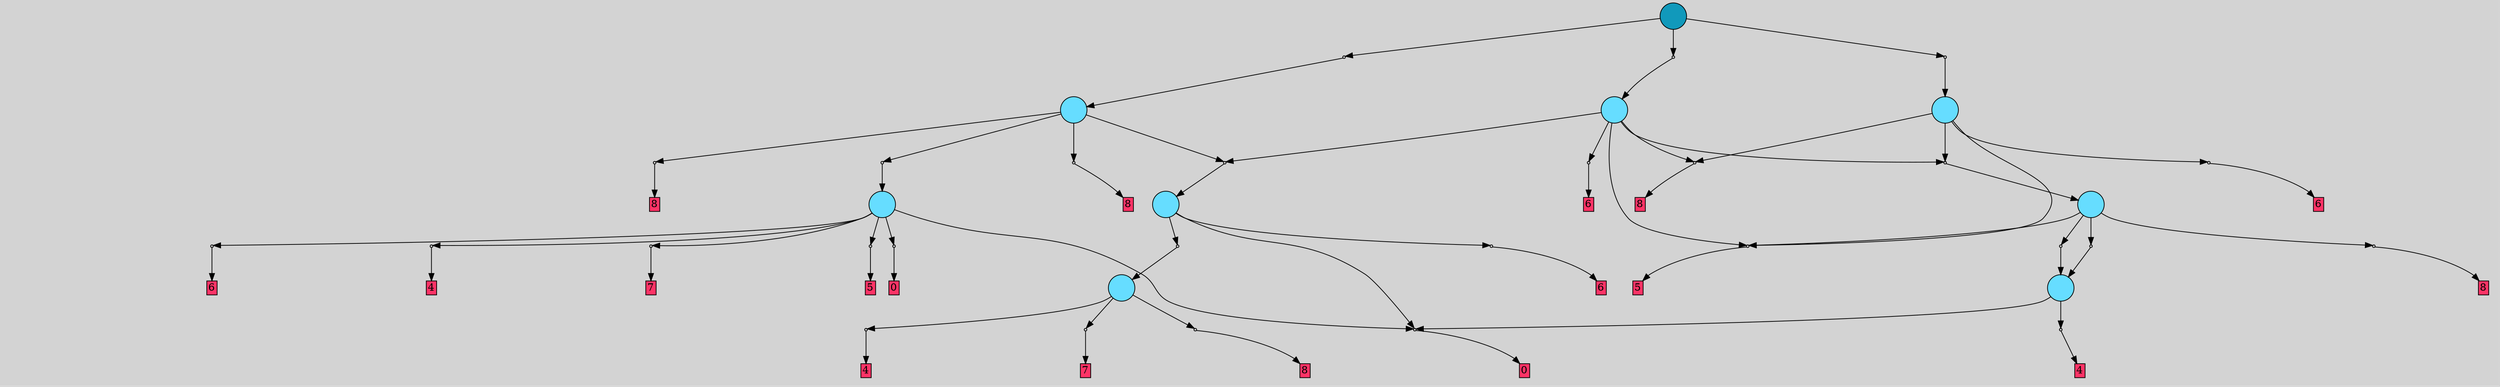 // File exported with GEGELATI v1.3.1
// On the 2024-04-12 16:12:45
// With the File::TPGGraphDotExporter
digraph{
	graph[pad = "0.212, 0.055" bgcolor = lightgray]
	node[shape=circle style = filled label = ""]
		T0 [fillcolor="#66ddff"]
		T1 [fillcolor="#66ddff"]
		T2 [fillcolor="#66ddff"]
		T3 [fillcolor="#66ddff"]
		T4 [fillcolor="#66ddff"]
		T5 [fillcolor="#66ddff"]
		T6 [fillcolor="#66ddff"]
		T7 [fillcolor="#66ddff"]
		T8 [fillcolor="#1199bb"]
		P0 [fillcolor="#cccccc" shape=point] //
		I0 [shape=box style=invis label="0|0&2|4#3|4#2|4#4|2#1|5#0|2&#92;n"]
		P0 -> I0[style=invis]
		A0 [fillcolor="#ff3366" shape=box margin=0.03 width=0 height=0 label="7"]
		T0 -> P0 -> A0
		P1 [fillcolor="#cccccc" shape=point] //
		I1 [shape=box style=invis label="1|0&2|0#0|2#2|7#0|0#3|3#2|7&#92;n"]
		P1 -> I1[style=invis]
		A1 [fillcolor="#ff3366" shape=box margin=0.03 width=0 height=0 label="8"]
		T0 -> P1 -> A1
		P2 [fillcolor="#cccccc" shape=point] //
		I2 [shape=box style=invis label=""]
		P2 -> I2[style=invis]
		A2 [fillcolor="#ff3366" shape=box margin=0.03 width=0 height=0 label="4"]
		T0 -> P2 -> A2
		P3 [fillcolor="#cccccc" shape=point] //
		I3 [shape=box style=invis label="2|0&1|0#3|4#4|2#3|4#2|0#4|7&#92;n"]
		P3 -> I3[style=invis]
		A3 [fillcolor="#ff3366" shape=box margin=0.03 width=0 height=0 label="0"]
		T1 -> P3 -> A3
		P4 [fillcolor="#cccccc" shape=point] //
		I4 [shape=box style=invis label="4|0&4|7#3|5#3|4#3|7#3|5#1|1&#92;n"]
		P4 -> I4[style=invis]
		T1 -> P4 -> T0
		P5 [fillcolor="#cccccc" shape=point] //
		I5 [shape=box style=invis label="2|0&4|5#3|6#4|3#2|4#4|3#1|3&#92;n"]
		P5 -> I5[style=invis]
		A4 [fillcolor="#ff3366" shape=box margin=0.03 width=0 height=0 label="6"]
		T1 -> P5 -> A4
		P6 [fillcolor="#cccccc" shape=point] //
		I6 [shape=box style=invis label=""]
		P6 -> I6[style=invis]
		A5 [fillcolor="#ff3366" shape=box margin=0.03 width=0 height=0 label="4"]
		T2 -> P6 -> A5
		T2 -> P3
		P7 [fillcolor="#cccccc" shape=point] //
		I7 [shape=box style=invis label="7|0&1|3#1|6#2|5#2|4#1|4#4|6&#92;n"]
		P7 -> I7[style=invis]
		A6 [fillcolor="#ff3366" shape=box margin=0.03 width=0 height=0 label="0"]
		T3 -> P7 -> A6
		P8 [fillcolor="#cccccc" shape=point] //
		I8 [shape=box style=invis label="5|3&2|2#0|3#1|5#0|5#3|3#1|6&#92;n7|0&4|1#0|3#2|5#4|0#4|7#0|1&#92;n"]
		P8 -> I8[style=invis]
		A7 [fillcolor="#ff3366" shape=box margin=0.03 width=0 height=0 label="6"]
		T3 -> P8 -> A7
		T3 -> P3
		P9 [fillcolor="#cccccc" shape=point] //
		I9 [shape=box style=invis label="2|0&1|0#2|5#2|0#3|1#4|3#0|6&#92;n"]
		P9 -> I9[style=invis]
		A8 [fillcolor="#ff3366" shape=box margin=0.03 width=0 height=0 label="4"]
		T3 -> P9 -> A8
		P10 [fillcolor="#cccccc" shape=point] //
		I10 [shape=box style=invis label="7|0&1|7#2|2#4|5#2|0#4|6#3|3&#92;n"]
		P10 -> I10[style=invis]
		A9 [fillcolor="#ff3366" shape=box margin=0.03 width=0 height=0 label="7"]
		T3 -> P10 -> A9
		P11 [fillcolor="#cccccc" shape=point] //
		I11 [shape=box style=invis label="6|0&3|5#4|5#0|2#3|1#1|2#4|2&#92;n"]
		P11 -> I11[style=invis]
		A10 [fillcolor="#ff3366" shape=box margin=0.03 width=0 height=0 label="5"]
		T3 -> P11 -> A10
		P12 [fillcolor="#cccccc" shape=point] //
		I12 [shape=box style=invis label="7|0&4|1#3|7#1|0#4|6#0|7#3|1&#92;n"]
		P12 -> I12[style=invis]
		T4 -> P12 -> T2
		P13 [fillcolor="#cccccc" shape=point] //
		I13 [shape=box style=invis label="2|6&0|6#1|5#3|1#3|2#3|0#4|0&#92;n7|0&4|6#3|1#1|0#4|6#0|6#3|1&#92;n"]
		P13 -> I13[style=invis]
		T4 -> P13 -> T2
		P14 [fillcolor="#cccccc" shape=point] //
		I14 [shape=box style=invis label="6|0&3|5#4|5#0|2#3|1#1|2#4|2&#92;n"]
		P14 -> I14[style=invis]
		A11 [fillcolor="#ff3366" shape=box margin=0.03 width=0 height=0 label="5"]
		T4 -> P14 -> A11
		P15 [fillcolor="#cccccc" shape=point] //
		I15 [shape=box style=invis label="7|2&3|7#4|3#1|3#1|7#3|0#4|0&#92;n2|0&0|2#3|1#4|6#2|0#0|6#0|0&#92;n"]
		P15 -> I15[style=invis]
		A12 [fillcolor="#ff3366" shape=box margin=0.03 width=0 height=0 label="8"]
		T4 -> P15 -> A12
		P16 [fillcolor="#cccccc" shape=point] //
		I16 [shape=box style=invis label="7|0&2|7#4|0#4|4#0|5#0|0#0|2&#92;n"]
		P16 -> I16[style=invis]
		A13 [fillcolor="#ff3366" shape=box margin=0.03 width=0 height=0 label="8"]
		T5 -> P16 -> A13
		P17 [fillcolor="#cccccc" shape=point] //
		I17 [shape=box style=invis label="7|2&3|7#4|3#1|3#1|7#3|3#4|0&#92;n2|0&0|2#3|1#4|6#2|0#0|6#0|0&#92;n"]
		P17 -> I17[style=invis]
		A14 [fillcolor="#ff3366" shape=box margin=0.03 width=0 height=0 label="8"]
		T5 -> P17 -> A14
		P18 [fillcolor="#cccccc" shape=point] //
		I18 [shape=box style=invis label="0|3&2|5#1|2#3|5#0|6#3|3#2|4&#92;n6|0&0|3#4|0#0|1#3|7#0|5#0|1&#92;n"]
		P18 -> I18[style=invis]
		T5 -> P18 -> T1
		P19 [fillcolor="#cccccc" shape=point] //
		I19 [shape=box style=invis label="7|0&4|1#0|3#2|5#4|0#4|7#0|1&#92;n"]
		P19 -> I19[style=invis]
		T5 -> P19 -> T3
		T6 -> P14
		P20 [fillcolor="#cccccc" shape=point] //
		I20 [shape=box style=invis label="6|2&3|7#4|3#1|3#1|7#3|0#4|0&#92;n2|0&0|2#3|1#4|6#2|0#0|6#0|0&#92;n"]
		P20 -> I20[style=invis]
		A15 [fillcolor="#ff3366" shape=box margin=0.03 width=0 height=0 label="8"]
		T6 -> P20 -> A15
		P21 [fillcolor="#cccccc" shape=point] //
		I21 [shape=box style=invis label="7|0&4|2#3|7#2|1#3|5#3|5#1|5&#92;n"]
		P21 -> I21[style=invis]
		T6 -> P21 -> T4
		P22 [fillcolor="#cccccc" shape=point] //
		I22 [shape=box style=invis label="7|0&3|3#4|2#1|5#0|3#0|2#1|4&#92;n"]
		P22 -> I22[style=invis]
		A16 [fillcolor="#ff3366" shape=box margin=0.03 width=0 height=0 label="6"]
		T6 -> P22 -> A16
		P23 [fillcolor="#cccccc" shape=point] //
		I23 [shape=box style=invis label="7|0&3|3#4|2#1|5#0|3#0|2#1|4&#92;n"]
		P23 -> I23[style=invis]
		A17 [fillcolor="#ff3366" shape=box margin=0.03 width=0 height=0 label="6"]
		T7 -> P23 -> A17
		T7 -> P18
		T7 -> P14
		T7 -> P20
		T7 -> P21
		P24 [fillcolor="#cccccc" shape=point] //
		I24 [shape=box style=invis label="0|2&4|0#4|2#1|2#3|6#2|4#3|5&#92;n7|0&4|6#2|6#4|2#1|3#0|2#2|3&#92;n"]
		P24 -> I24[style=invis]
		T8 -> P24 -> T6
		P25 [fillcolor="#cccccc" shape=point] //
		I25 [shape=box style=invis label="4|4&0|6#3|4#3|7#3|7#4|3#0|0&#92;n5|3&1|5#4|2#1|6#2|3#4|7#3|2&#92;n0|0&3|0#4|3#0|1#3|0#1|3#4|7&#92;n7|0&4|7#1|5#0|3#0|4#0|0#3|7&#92;n"]
		P25 -> I25[style=invis]
		T8 -> P25 -> T7
		P26 [fillcolor="#cccccc" shape=point] //
		I26 [shape=box style=invis label="7|0&4|6#3|5#1|0#4|6#0|6#3|1&#92;n"]
		P26 -> I26[style=invis]
		T8 -> P26 -> T5
		{ rank= same T8 }
}
